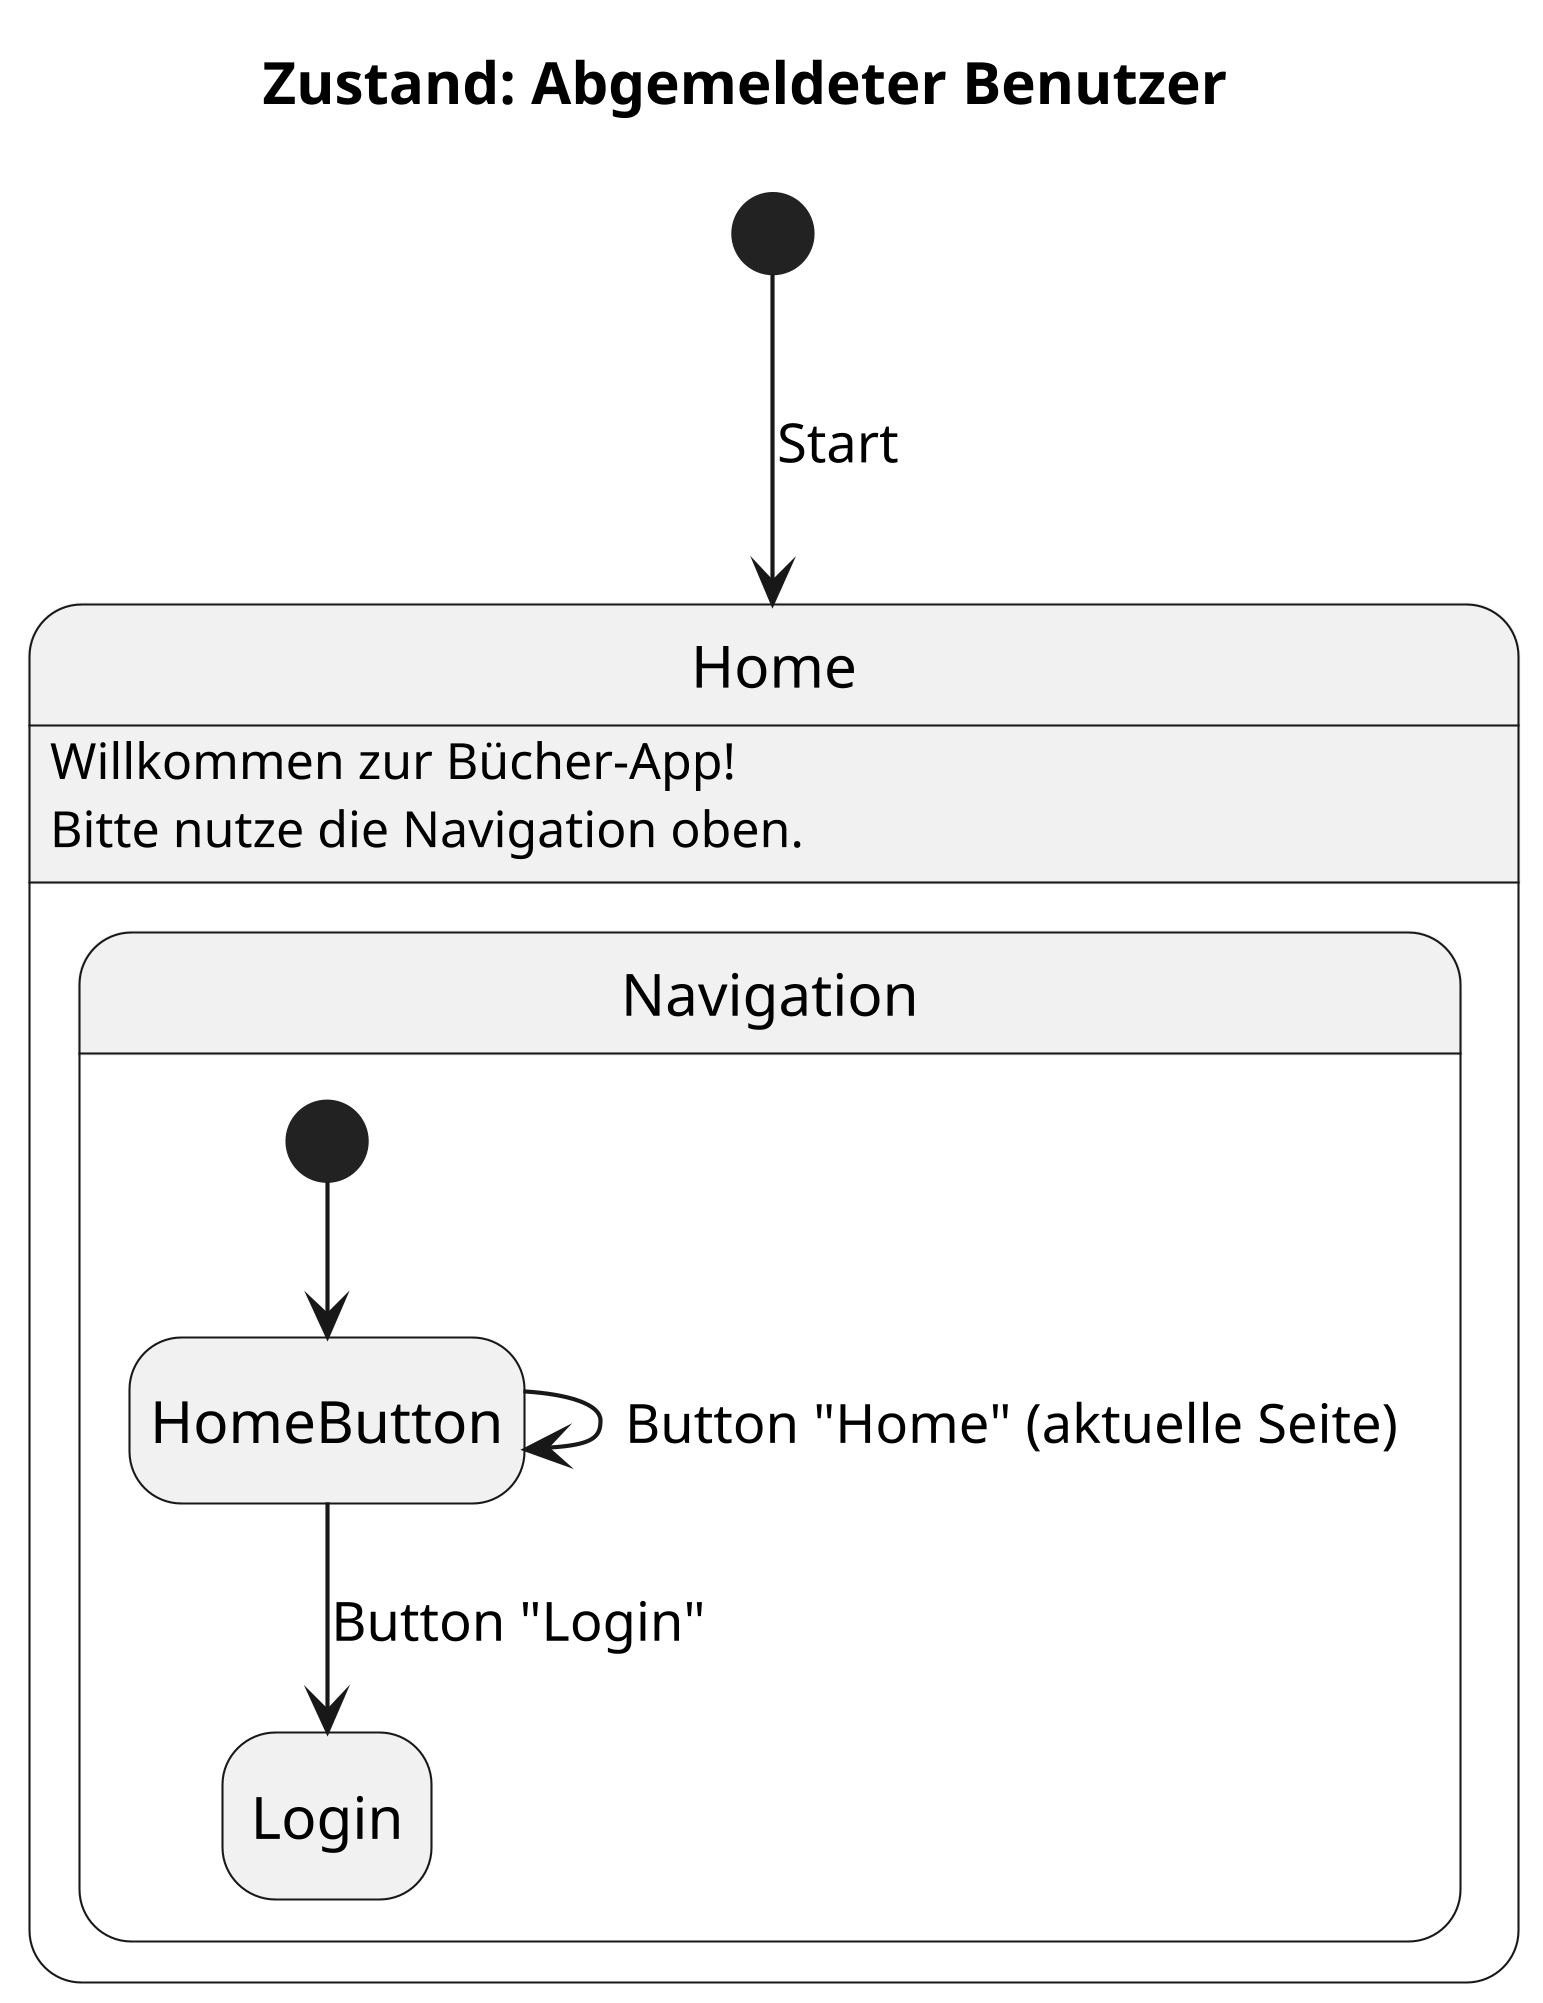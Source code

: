@startuml zustandsdiagramm_abgemeldet
skinparam dpi 400
hide empty description

title Zustand: Abgemeldeter Benutzer 

[*] --> Home : Start

state Home {
    Home : Willkommen zur Bücher-App!
    Home : Bitte nutze die Navigation oben.

    state Navigation {
        [*] --> HomeButton
        HomeButton --> HomeButton : Button "Home" (aktuelle Seite)
        HomeButton --> Login : Button "Login"
    }

    
}

@enduml
